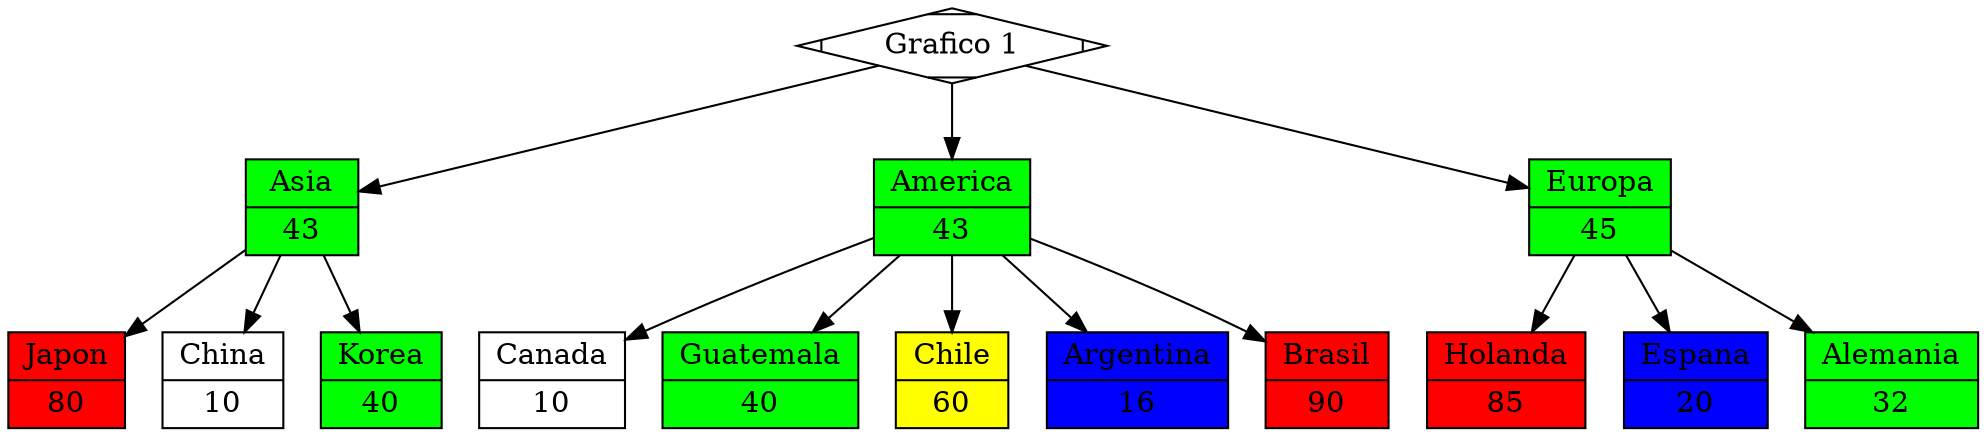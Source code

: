 digraph G {
start[shape=Mdiamond label="Grafico 1"];
start->Asia;
Asia[shape=record label="{Asia|43}" style=filled fillcolor=green];
Asia->Japon;
Japon[shape=record label="{Japon|80}" style=filled fillcolor=red];
Asia->China;
China[shape=record label="{China|10}" style=filled fillcolor=white];
Asia->Korea;
Korea[shape=record label="{Korea|40}" style=filled fillcolor=green];
start->America;
America[shape=record label="{America|43}" style=filled fillcolor=green];
America->Canada;
Canada[shape=record label="{Canada|10}" style=filled fillcolor=white];
America->Guatemala;
Guatemala[shape=record label="{Guatemala|40}" style=filled fillcolor=green];
America->Chile;
Chile[shape=record label="{Chile|60}" style=filled fillcolor=yellow];
America->Argentina;
Argentina[shape=record label="{Argentina|16}" style=filled fillcolor=blue];
America->Brasil;
Brasil[shape=record label="{Brasil|90}" style=filled fillcolor=red];
start->Europa;
Europa[shape=record label="{Europa|45}" style=filled fillcolor=green];
Europa->Holanda;
Holanda[shape=record label="{Holanda|85}" style=filled fillcolor=red];
Europa->Espana;
Espana[shape=record label="{Espana|20}" style=filled fillcolor=blue];
Europa->Alemania;
Alemania[shape=record label="{Alemania|32}" style=filled fillcolor=green];
}